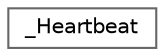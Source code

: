 digraph "Graphical Class Hierarchy"
{
 // LATEX_PDF_SIZE
  bgcolor="transparent";
  edge [fontname=Helvetica,fontsize=10,labelfontname=Helvetica,labelfontsize=10];
  node [fontname=Helvetica,fontsize=10,shape=box,height=0.2,width=0.4];
  rankdir="LR";
  Node0 [label="_Heartbeat",height=0.2,width=0.4,color="grey40", fillcolor="white", style="filled",URL="$struct__Heartbeat.html",tooltip=" "];
}
